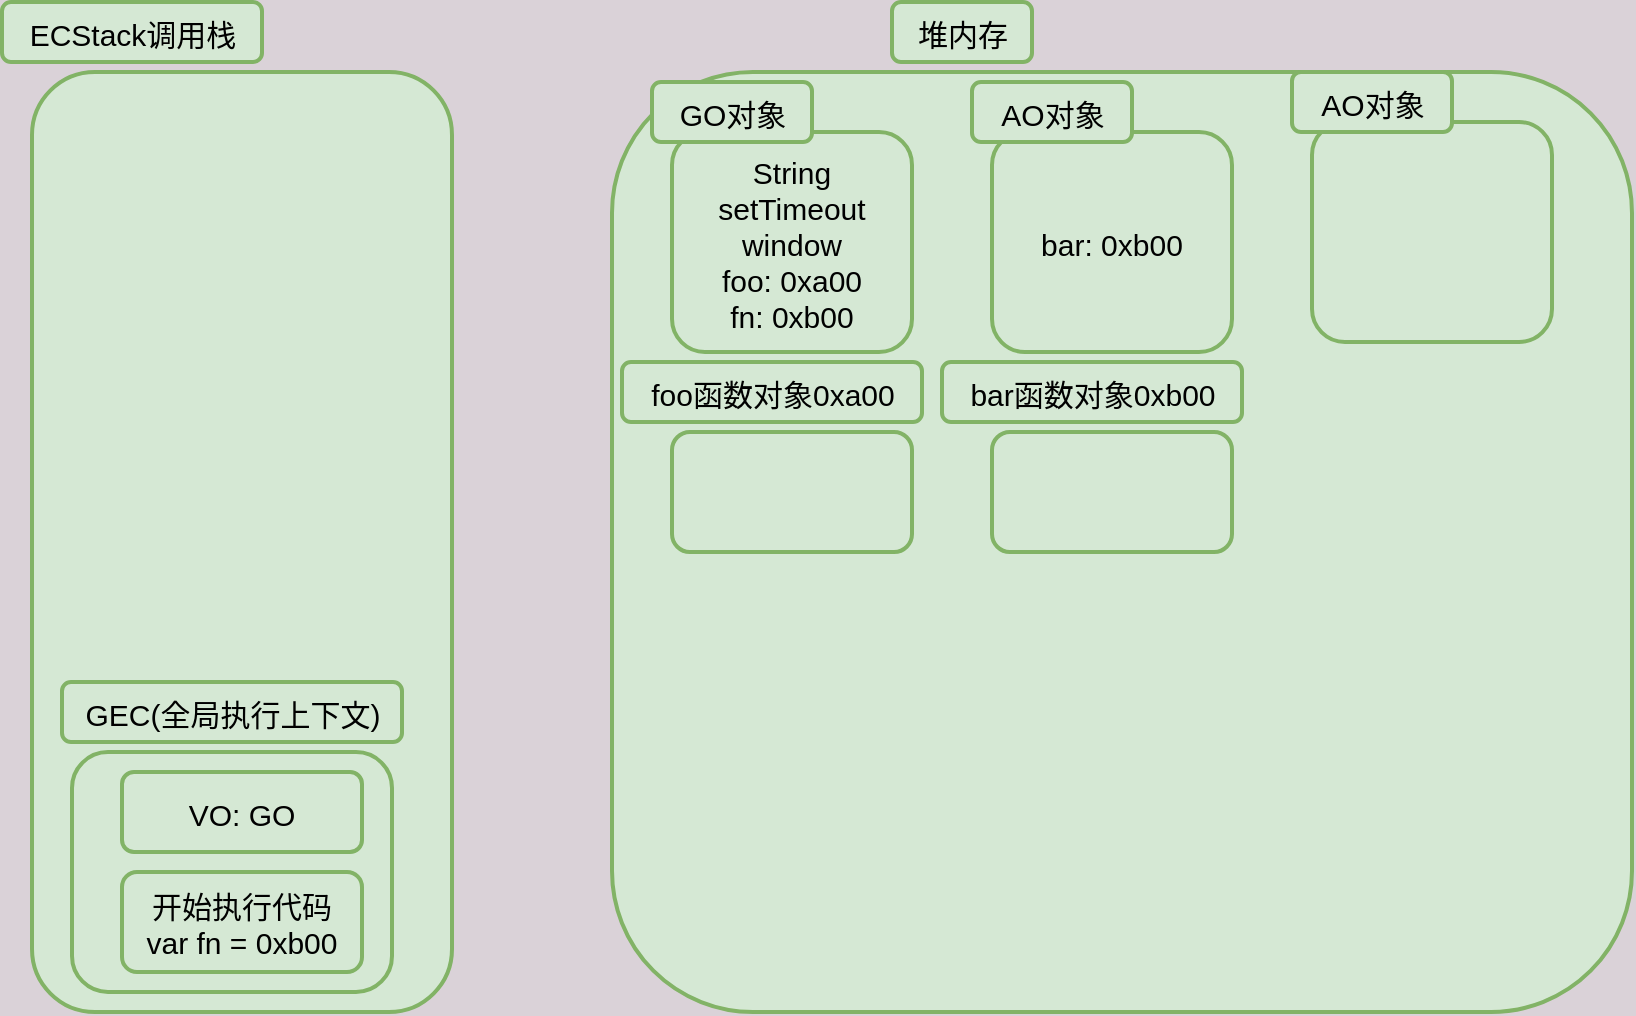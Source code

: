<mxfile version="20.5.3" type="embed"><diagram id="Muk35M1s3Lf1WXlXDoJJ" name="Page-1"><mxGraphModel dx="1632" dy="648" grid="1" gridSize="10" guides="1" tooltips="1" connect="1" arrows="1" fold="1" page="1" pageScale="1" pageWidth="1654" pageHeight="2336" background="#DAD2D8" math="0" shadow="0"><root><mxCell id="0"/><mxCell id="1" parent="0"/><mxCell id="2" value="" style="rounded=1;whiteSpace=wrap;html=1;fillColor=#d5e8d4;strokeColor=#82b366;fontSize=15;fontStyle=0;labelBackgroundColor=none;verticalAlign=middle;align=center;gradientColor=none;strokeWidth=2;spacing=2;spacingTop=2;" parent="1" vertex="1"><mxGeometry x="230" y="100" width="210" height="470" as="geometry"/></mxCell><mxCell id="3" value="ECStack调用栈" style="text;html=1;align=center;verticalAlign=middle;resizable=0;points=[];autosize=1;strokeColor=#82b366;rounded=1;fontSize=15;fontStyle=0;labelBackgroundColor=none;fillColor=#d5e8d4;gradientColor=none;strokeWidth=2;spacing=2;spacingTop=2;" parent="1" vertex="1"><mxGeometry x="215" y="65" width="130" height="30" as="geometry"/></mxCell><mxCell id="4" value="" style="rounded=1;whiteSpace=wrap;html=1;fillColor=#d5e8d4;strokeColor=#82b366;fontSize=15;fontStyle=0;labelBackgroundColor=none;verticalAlign=middle;align=center;gradientColor=none;strokeWidth=2;spacing=2;spacingTop=2;" parent="1" vertex="1"><mxGeometry x="520" y="100" width="510" height="470" as="geometry"/></mxCell><mxCell id="5" value="堆内存" style="text;html=1;align=center;verticalAlign=middle;resizable=0;points=[];autosize=1;strokeColor=#82b366;rounded=1;fontSize=15;fontStyle=0;labelBackgroundColor=none;fillColor=#d5e8d4;gradientColor=none;strokeWidth=2;spacing=2;spacingTop=2;" parent="1" vertex="1"><mxGeometry x="660" y="65" width="70" height="30" as="geometry"/></mxCell><mxCell id="6" value="String&lt;br style=&quot;font-size: 15px;&quot;&gt;setTimeout&lt;br style=&quot;font-size: 15px;&quot;&gt;window&lt;br style=&quot;font-size: 15px;&quot;&gt;foo: 0xa00&lt;br style=&quot;font-size: 15px;&quot;&gt;fn: 0xb00" style="rounded=1;whiteSpace=wrap;html=1;align=center;fillColor=#d5e8d4;strokeColor=#82b366;fontSize=15;fontStyle=0;labelBackgroundColor=none;verticalAlign=middle;gradientColor=none;strokeWidth=2;spacing=2;spacingTop=2;" parent="1" vertex="1"><mxGeometry x="550" y="130" width="120" height="110" as="geometry"/></mxCell><mxCell id="7" value="GO对象" style="text;html=1;align=center;verticalAlign=middle;resizable=0;points=[];autosize=1;strokeColor=#82b366;rounded=1;fontSize=15;fontStyle=0;labelBackgroundColor=none;fillColor=#d5e8d4;gradientColor=none;strokeWidth=2;spacing=2;spacingTop=2;" parent="1" vertex="1"><mxGeometry x="540" y="105" width="80" height="30" as="geometry"/></mxCell><mxCell id="8" value="" style="rounded=1;whiteSpace=wrap;html=1;align=center;fillColor=#d5e8d4;strokeColor=#82b366;fontSize=15;fontStyle=0;labelBackgroundColor=none;verticalAlign=middle;gradientColor=none;strokeWidth=2;spacing=2;spacingTop=2;" parent="1" vertex="1"><mxGeometry x="250" y="440" width="160" height="120" as="geometry"/></mxCell><mxCell id="9" value="GEC(全局执行上下文)" style="text;html=1;align=center;verticalAlign=middle;resizable=0;points=[];autosize=1;strokeColor=#82b366;rounded=1;fontSize=15;fontStyle=0;labelBackgroundColor=none;fillColor=#d5e8d4;gradientColor=none;strokeWidth=2;spacing=2;spacingTop=2;" parent="1" vertex="1"><mxGeometry x="245" y="405" width="170" height="30" as="geometry"/></mxCell><mxCell id="10" value="" style="rounded=1;whiteSpace=wrap;html=1;align=center;fillColor=#d5e8d4;strokeColor=#82b366;fontSize=15;fontStyle=0;labelBackgroundColor=none;verticalAlign=middle;gradientColor=none;strokeWidth=2;spacing=2;spacingTop=2;" parent="1" vertex="1"><mxGeometry x="710" y="280" width="120" height="60" as="geometry"/></mxCell><mxCell id="11" value="bar函数对象0xb00" style="text;html=1;align=center;verticalAlign=middle;resizable=0;points=[];autosize=1;strokeColor=#82b366;rounded=1;fontSize=15;fontStyle=0;labelBackgroundColor=none;fillColor=#d5e8d4;gradientColor=none;strokeWidth=2;spacing=2;spacingTop=2;" parent="1" vertex="1"><mxGeometry x="685" y="245" width="150" height="30" as="geometry"/></mxCell><mxCell id="12" value="VO: GO" style="rounded=1;whiteSpace=wrap;html=1;align=center;fillColor=#d5e8d4;strokeColor=#82b366;fontSize=15;fontStyle=0;labelBackgroundColor=none;verticalAlign=middle;gradientColor=none;strokeWidth=2;spacing=2;spacingTop=2;" parent="1" vertex="1"><mxGeometry x="275" y="450" width="120" height="40" as="geometry"/></mxCell><mxCell id="13" value="开始执行代码&lt;br style=&quot;font-size: 15px;&quot;&gt;var fn = 0xb00" style="rounded=1;whiteSpace=wrap;html=1;align=center;fillColor=#d5e8d4;strokeColor=#82b366;fontSize=15;fontStyle=0;labelBackgroundColor=none;verticalAlign=middle;gradientColor=none;strokeWidth=2;spacing=2;spacingTop=2;" parent="1" vertex="1"><mxGeometry x="275" y="500" width="120" height="50" as="geometry"/></mxCell><mxCell id="17" value="bar: 0xb00" style="rounded=1;whiteSpace=wrap;html=1;align=center;fillColor=#d5e8d4;strokeColor=#82b366;fontSize=15;fontStyle=0;labelBackgroundColor=none;verticalAlign=middle;gradientColor=none;strokeWidth=2;spacing=2;spacingTop=2;" parent="1" vertex="1"><mxGeometry x="710" y="130" width="120" height="110" as="geometry"/></mxCell><mxCell id="18" value="AO对象" style="text;html=1;align=center;verticalAlign=middle;resizable=0;points=[];autosize=1;strokeColor=#82b366;rounded=1;fontSize=15;fontStyle=0;labelBackgroundColor=none;fillColor=#d5e8d4;gradientColor=none;strokeWidth=2;spacing=2;spacingTop=2;" parent="1" vertex="1"><mxGeometry x="700" y="105" width="80" height="30" as="geometry"/></mxCell><mxCell id="19" value="" style="rounded=1;whiteSpace=wrap;html=1;align=center;fillColor=#d5e8d4;strokeColor=#82b366;fontSize=15;fontStyle=0;labelBackgroundColor=none;verticalAlign=middle;gradientColor=none;strokeWidth=2;spacing=2;spacingTop=2;" parent="1" vertex="1"><mxGeometry x="550" y="280" width="120" height="60" as="geometry"/></mxCell><mxCell id="20" value="foo函数对象0xa00" style="text;html=1;align=center;verticalAlign=middle;resizable=0;points=[];autosize=1;strokeColor=#82b366;rounded=1;fontSize=15;fontStyle=0;labelBackgroundColor=none;fillColor=#d5e8d4;gradientColor=none;strokeWidth=2;spacing=2;spacingTop=2;" parent="1" vertex="1"><mxGeometry x="525" y="245" width="150" height="30" as="geometry"/></mxCell><mxCell id="28" value="" style="rounded=1;whiteSpace=wrap;html=1;align=center;fillColor=#d5e8d4;strokeColor=#82b366;fontSize=15;fontStyle=0;labelBackgroundColor=none;verticalAlign=middle;gradientColor=none;strokeWidth=2;spacing=2;spacingTop=2;" parent="1" vertex="1"><mxGeometry x="870" y="125" width="120" height="110" as="geometry"/></mxCell><mxCell id="29" value="AO对象" style="text;html=1;align=center;verticalAlign=middle;resizable=0;points=[];autosize=1;strokeColor=#82b366;rounded=1;fontSize=15;fontStyle=0;labelBackgroundColor=none;fillColor=#d5e8d4;gradientColor=none;strokeWidth=2;spacing=2;spacingTop=2;" parent="1" vertex="1"><mxGeometry x="860" y="100" width="80" height="30" as="geometry"/></mxCell></root></mxGraphModel></diagram></mxfile>